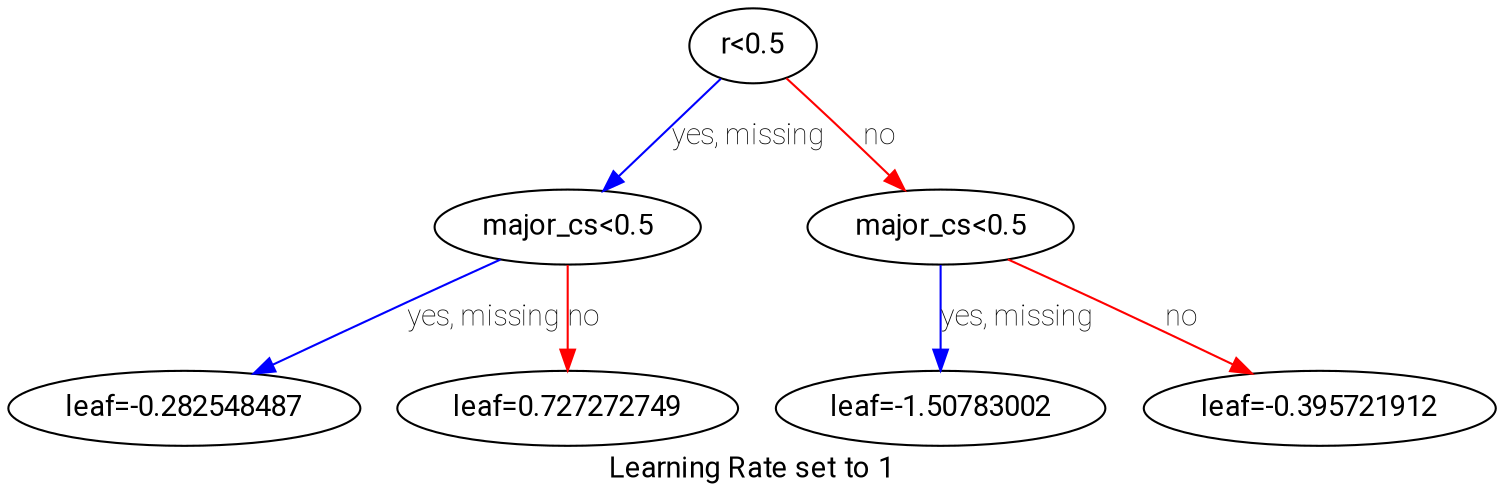 digraph {
    graph [ rankdir=TB ];
  node [fontname = "Roboto Condensed"];
    edge [fontname = "Roboto Thin"];
    label = "Learning Rate set to 1"
    fontname = "Roboto Condensed"
    

    0 [ label="r<0.5" ]
    0 -> 1 [label="yes, missing" color="#0000FF"]
    0 -> 2 [label="no" color="#FF0000"]

    1 [ label="major_cs<0.5" ]
    1 -> 3 [label="yes, missing" color="#0000FF"]
    1 -> 4 [label="no" color="#FF0000"]

    3 [ label="leaf=-0.282548487" ]

    4 [ label="leaf=0.727272749" ]

    2 [ label="major_cs<0.5" ]
    2 -> 5 [label="yes, missing" color="#0000FF"]
    2 -> 6 [label="no" color="#FF0000"]

    5 [ label="leaf=-1.50783002" ]

    6 [ label="leaf=-0.395721912" ]
}
